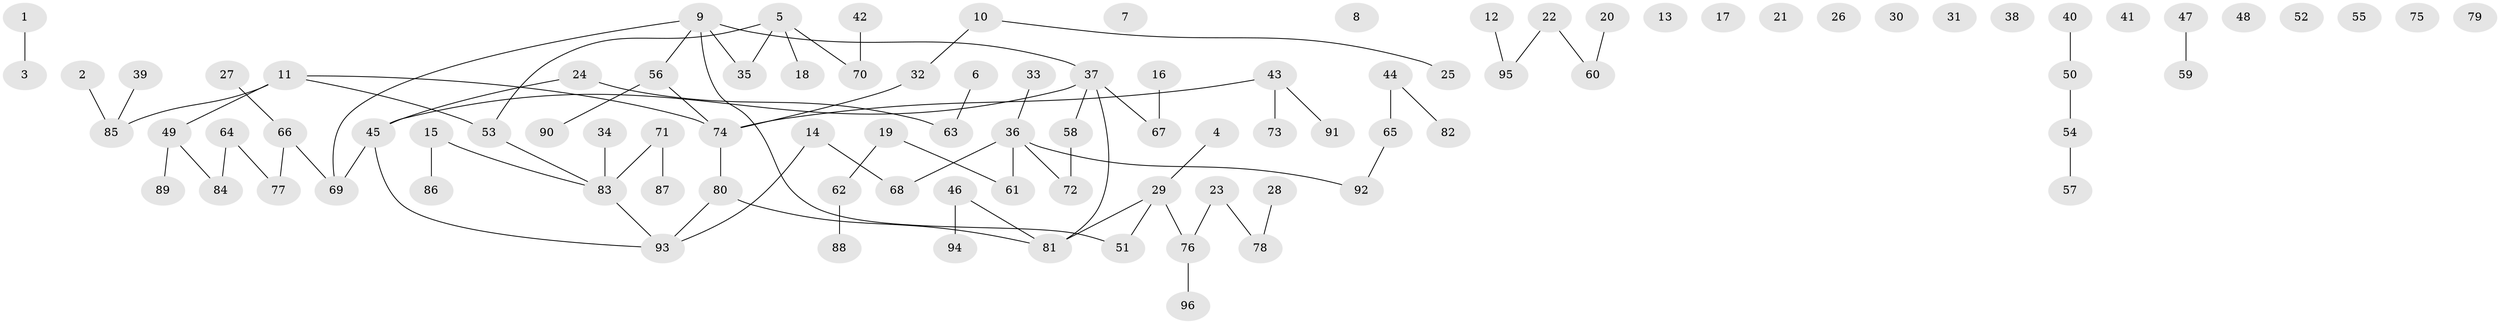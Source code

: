 // coarse degree distribution, {0: 0.2807017543859649, 1: 0.3157894736842105, 2: 0.24561403508771928, 6: 0.017543859649122806, 4: 0.10526315789473684, 5: 0.03508771929824561}
// Generated by graph-tools (version 1.1) at 2025/42/03/04/25 21:42:47]
// undirected, 96 vertices, 84 edges
graph export_dot {
graph [start="1"]
  node [color=gray90,style=filled];
  1;
  2;
  3;
  4;
  5;
  6;
  7;
  8;
  9;
  10;
  11;
  12;
  13;
  14;
  15;
  16;
  17;
  18;
  19;
  20;
  21;
  22;
  23;
  24;
  25;
  26;
  27;
  28;
  29;
  30;
  31;
  32;
  33;
  34;
  35;
  36;
  37;
  38;
  39;
  40;
  41;
  42;
  43;
  44;
  45;
  46;
  47;
  48;
  49;
  50;
  51;
  52;
  53;
  54;
  55;
  56;
  57;
  58;
  59;
  60;
  61;
  62;
  63;
  64;
  65;
  66;
  67;
  68;
  69;
  70;
  71;
  72;
  73;
  74;
  75;
  76;
  77;
  78;
  79;
  80;
  81;
  82;
  83;
  84;
  85;
  86;
  87;
  88;
  89;
  90;
  91;
  92;
  93;
  94;
  95;
  96;
  1 -- 3;
  2 -- 85;
  4 -- 29;
  5 -- 18;
  5 -- 35;
  5 -- 53;
  5 -- 70;
  6 -- 63;
  9 -- 35;
  9 -- 37;
  9 -- 51;
  9 -- 56;
  9 -- 69;
  10 -- 25;
  10 -- 32;
  11 -- 49;
  11 -- 53;
  11 -- 74;
  11 -- 85;
  12 -- 95;
  14 -- 68;
  14 -- 93;
  15 -- 83;
  15 -- 86;
  16 -- 67;
  19 -- 61;
  19 -- 62;
  20 -- 60;
  22 -- 60;
  22 -- 95;
  23 -- 76;
  23 -- 78;
  24 -- 45;
  24 -- 63;
  27 -- 66;
  28 -- 78;
  29 -- 51;
  29 -- 76;
  29 -- 81;
  32 -- 74;
  33 -- 36;
  34 -- 83;
  36 -- 61;
  36 -- 68;
  36 -- 72;
  36 -- 92;
  37 -- 45;
  37 -- 58;
  37 -- 67;
  37 -- 81;
  39 -- 85;
  40 -- 50;
  42 -- 70;
  43 -- 73;
  43 -- 74;
  43 -- 91;
  44 -- 65;
  44 -- 82;
  45 -- 69;
  45 -- 93;
  46 -- 81;
  46 -- 94;
  47 -- 59;
  49 -- 84;
  49 -- 89;
  50 -- 54;
  53 -- 83;
  54 -- 57;
  56 -- 74;
  56 -- 90;
  58 -- 72;
  62 -- 88;
  64 -- 77;
  64 -- 84;
  65 -- 92;
  66 -- 69;
  66 -- 77;
  71 -- 83;
  71 -- 87;
  74 -- 80;
  76 -- 96;
  80 -- 81;
  80 -- 93;
  83 -- 93;
}
